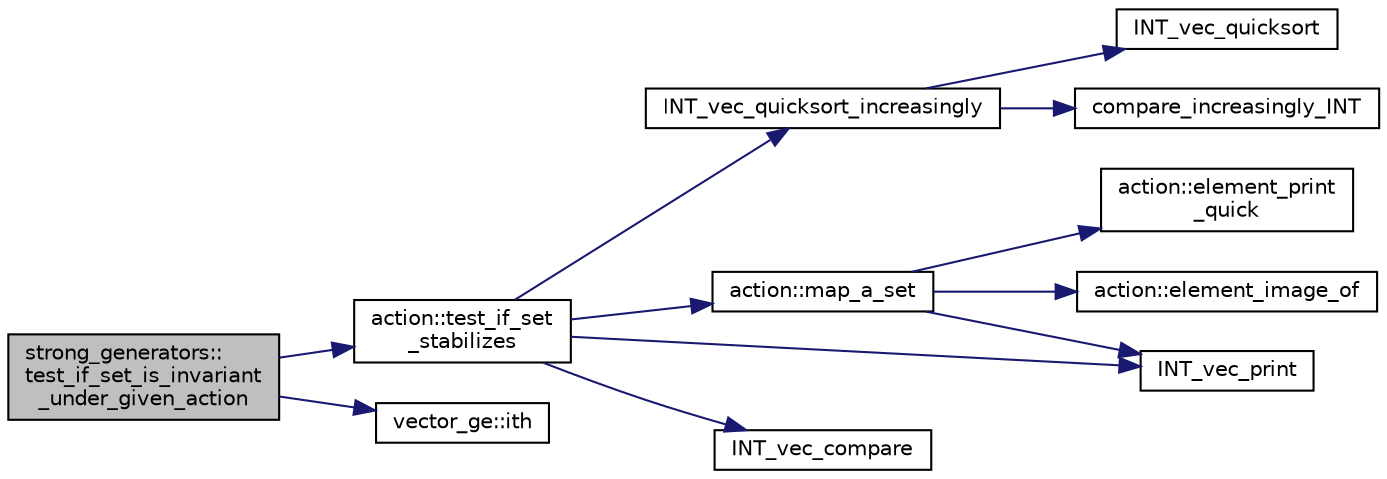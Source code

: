 digraph "strong_generators::test_if_set_is_invariant_under_given_action"
{
  edge [fontname="Helvetica",fontsize="10",labelfontname="Helvetica",labelfontsize="10"];
  node [fontname="Helvetica",fontsize="10",shape=record];
  rankdir="LR";
  Node5484 [label="strong_generators::\ltest_if_set_is_invariant\l_under_given_action",height=0.2,width=0.4,color="black", fillcolor="grey75", style="filled", fontcolor="black"];
  Node5484 -> Node5485 [color="midnightblue",fontsize="10",style="solid",fontname="Helvetica"];
  Node5485 [label="action::test_if_set\l_stabilizes",height=0.2,width=0.4,color="black", fillcolor="white", style="filled",URL="$d2/d86/classaction.html#a5e3d067faffbeb9cc9883afed3ab7b5f"];
  Node5485 -> Node5486 [color="midnightblue",fontsize="10",style="solid",fontname="Helvetica"];
  Node5486 [label="INT_vec_quicksort_increasingly",height=0.2,width=0.4,color="black", fillcolor="white", style="filled",URL="$d5/de2/foundations_2data__structures_2data__structures_8h.html#a31ccee746bc644f58816c67bc3a0e237"];
  Node5486 -> Node5487 [color="midnightblue",fontsize="10",style="solid",fontname="Helvetica"];
  Node5487 [label="INT_vec_quicksort",height=0.2,width=0.4,color="black", fillcolor="white", style="filled",URL="$d4/dd7/sorting_8_c.html#a06b413b423531ad098e9536031cc91ef"];
  Node5486 -> Node5488 [color="midnightblue",fontsize="10",style="solid",fontname="Helvetica"];
  Node5488 [label="compare_increasingly_INT",height=0.2,width=0.4,color="black", fillcolor="white", style="filled",URL="$d4/dd7/sorting_8_c.html#aa182150f114c64f81fcefcbc6d292790"];
  Node5485 -> Node5489 [color="midnightblue",fontsize="10",style="solid",fontname="Helvetica"];
  Node5489 [label="action::map_a_set",height=0.2,width=0.4,color="black", fillcolor="white", style="filled",URL="$d2/d86/classaction.html#a600e542e5aeca2a46f18110e027947e0"];
  Node5489 -> Node5490 [color="midnightblue",fontsize="10",style="solid",fontname="Helvetica"];
  Node5490 [label="action::element_print\l_quick",height=0.2,width=0.4,color="black", fillcolor="white", style="filled",URL="$d2/d86/classaction.html#a4844680cf6750396f76494a28655265b"];
  Node5489 -> Node5491 [color="midnightblue",fontsize="10",style="solid",fontname="Helvetica"];
  Node5491 [label="INT_vec_print",height=0.2,width=0.4,color="black", fillcolor="white", style="filled",URL="$df/dbf/sajeeb_8_c.html#a79a5901af0b47dd0d694109543c027fe"];
  Node5489 -> Node5492 [color="midnightblue",fontsize="10",style="solid",fontname="Helvetica"];
  Node5492 [label="action::element_image_of",height=0.2,width=0.4,color="black", fillcolor="white", style="filled",URL="$d2/d86/classaction.html#ae09559d4537a048fc860f8a74a31393d"];
  Node5485 -> Node5493 [color="midnightblue",fontsize="10",style="solid",fontname="Helvetica"];
  Node5493 [label="INT_vec_compare",height=0.2,width=0.4,color="black", fillcolor="white", style="filled",URL="$d5/de2/foundations_2data__structures_2data__structures_8h.html#ac1a17fca23fb4a338aef8547a4c2fded"];
  Node5485 -> Node5491 [color="midnightblue",fontsize="10",style="solid",fontname="Helvetica"];
  Node5484 -> Node5494 [color="midnightblue",fontsize="10",style="solid",fontname="Helvetica"];
  Node5494 [label="vector_ge::ith",height=0.2,width=0.4,color="black", fillcolor="white", style="filled",URL="$d4/d6e/classvector__ge.html#a1ff002e8b746a9beb119d57dcd4a15ff"];
}
